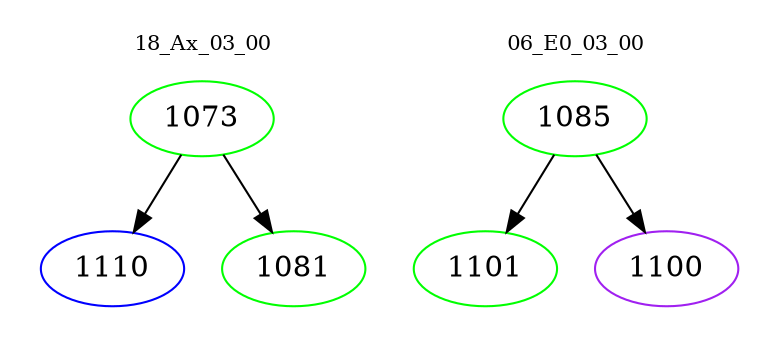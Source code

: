 digraph{
subgraph cluster_0 {
color = white
label = "18_Ax_03_00";
fontsize=10;
T0_1073 [label="1073", color="green"]
T0_1073 -> T0_1110 [color="black"]
T0_1110 [label="1110", color="blue"]
T0_1073 -> T0_1081 [color="black"]
T0_1081 [label="1081", color="green"]
}
subgraph cluster_1 {
color = white
label = "06_E0_03_00";
fontsize=10;
T1_1085 [label="1085", color="green"]
T1_1085 -> T1_1101 [color="black"]
T1_1101 [label="1101", color="green"]
T1_1085 -> T1_1100 [color="black"]
T1_1100 [label="1100", color="purple"]
}
}
